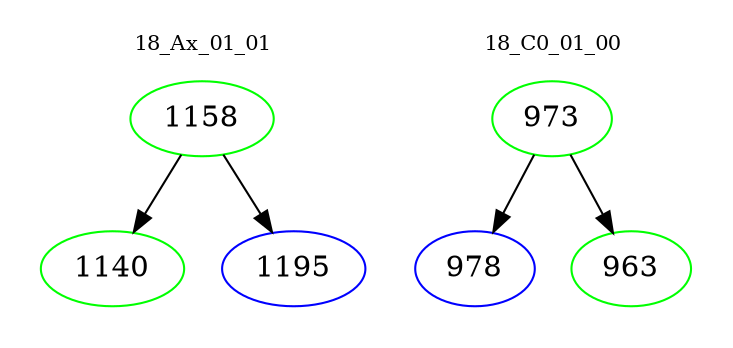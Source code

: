 digraph{
subgraph cluster_0 {
color = white
label = "18_Ax_01_01";
fontsize=10;
T0_1158 [label="1158", color="green"]
T0_1158 -> T0_1140 [color="black"]
T0_1140 [label="1140", color="green"]
T0_1158 -> T0_1195 [color="black"]
T0_1195 [label="1195", color="blue"]
}
subgraph cluster_1 {
color = white
label = "18_C0_01_00";
fontsize=10;
T1_973 [label="973", color="green"]
T1_973 -> T1_978 [color="black"]
T1_978 [label="978", color="blue"]
T1_973 -> T1_963 [color="black"]
T1_963 [label="963", color="green"]
}
}
